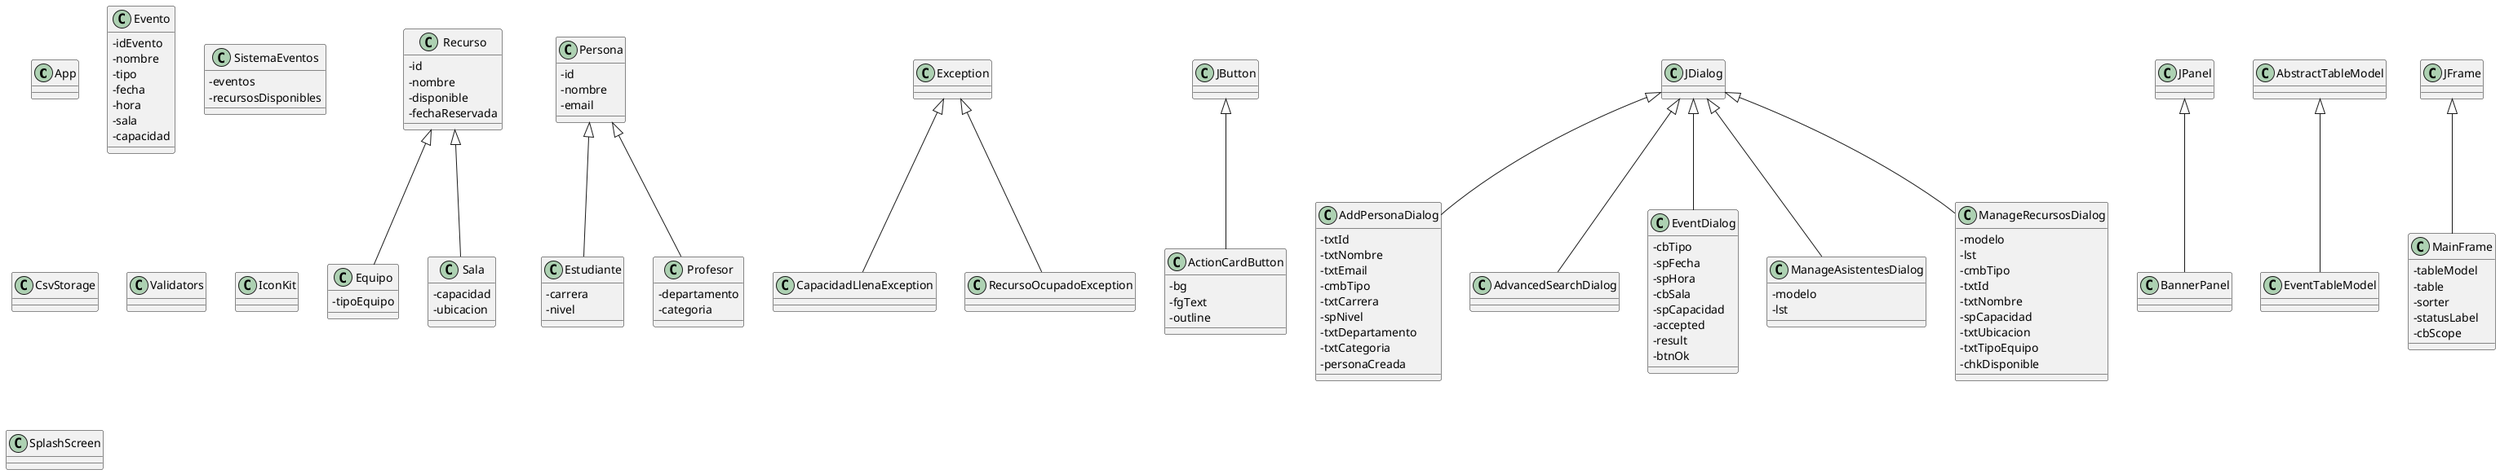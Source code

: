 @startuml
skinparam classAttributeIconSize 0
class App {
}
class Equipo {
  - tipoEquipo
}
class Estudiante {
  - carrera
  - nivel
}
class Evento {
  - idEvento
  - nombre
  - tipo
  - fecha
  - hora
  - sala
  - capacidad
}
class Persona {
  - id
  - nombre
  - email
}
class Profesor {
  - departamento
  - categoria
}
class Recurso {
  - id
  - nombre
  - disponible
  - fechaReservada
}
class Sala {
  - capacidad
  - ubicacion
}
class SistemaEventos {
  - eventos
  - recursosDisponibles
}
class CapacidadLlenaException {
}
class RecursoOcupadoException {
}
class CsvStorage {
}
class Validators {
}
class ActionCardButton {
  - bg
  - fgText
  - outline
}
class AddPersonaDialog {
  - txtId
  - txtNombre
  - txtEmail
  - cmbTipo
  - txtCarrera
  - spNivel
  - txtDepartamento
  - txtCategoria
  - personaCreada
}
class AdvancedSearchDialog {
}
class BannerPanel {
}
class EventDialog {
  - cbTipo
  - spFecha
  - spHora
  - cbSala
  - spCapacidad
  - accepted
  - result
  - btnOk
}
class EventTableModel {
}
class IconKit {
}
class MainFrame {
  - tableModel
  - table
  - sorter
  - statusLabel
  - cbScope
}
class ManageAsistentesDialog {
  - modelo
  - lst
}
class ManageRecursosDialog {
  - modelo
  - lst
  - cmbTipo
  - txtId
  - txtNombre
  - spCapacidad
  - txtUbicacion
  - txtTipoEquipo
  - chkDisponible
}
class SplashScreen {
}
Recurso <|-- Equipo
Persona <|-- Estudiante
Persona <|-- Profesor
Recurso <|-- Sala
Exception <|-- CapacidadLlenaException
Exception <|-- RecursoOcupadoException
JButton <|-- ActionCardButton
JDialog <|-- AddPersonaDialog
JDialog <|-- AdvancedSearchDialog
JPanel <|-- BannerPanel
JDialog <|-- EventDialog
AbstractTableModel <|-- EventTableModel
JFrame <|-- MainFrame
JDialog <|-- ManageAsistentesDialog
JDialog <|-- ManageRecursosDialog
@enduml